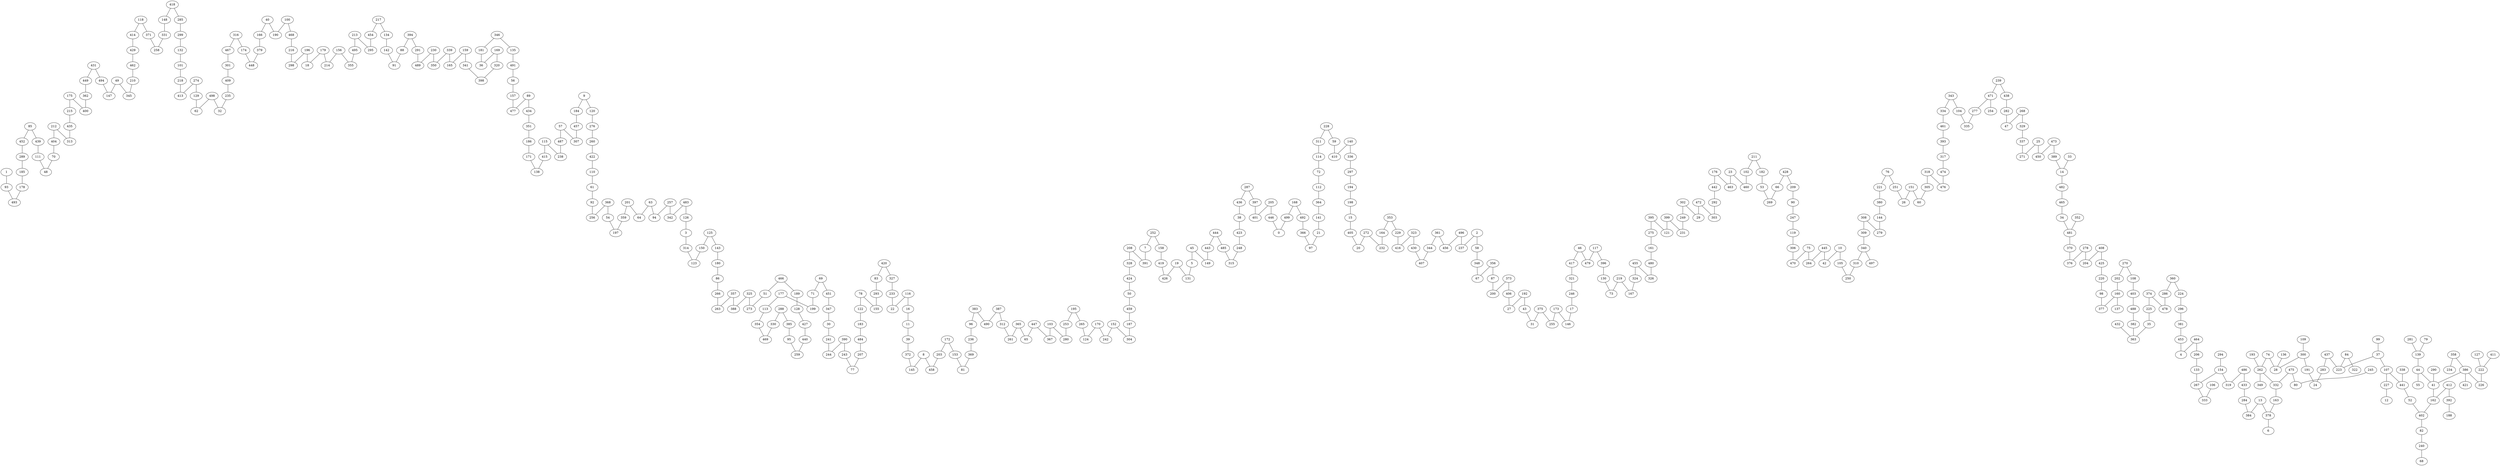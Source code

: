 strict graph G {
1;
93;
493;
178;
185;
289;
452;
85;
439;
111;
48;
70;
404;
212;
313;
435;
215;
175;
400;
362;
449;
431;
494;
147;
49;
345;
210;
462;
429;
414;
118;
371;
258;
331;
148;
418;
285;
299;
132;
101;
218;
413;
274;
129;
62;
498;
32;
235;
409;
301;
467;
316;
174;
448;
379;
166;
40;
190;
100;
468;
216;
298;
196;
18;
179;
214;
156;
355;
495;
213;
295;
454;
217;
134;
142;
91;
88;
394;
291;
489;
230;
350;
339;
165;
159;
341;
398;
320;
169;
36;
181;
346;
135;
491;
56;
157;
477;
89;
434;
351;
186;
171;
138;
415;
115;
238;
487;
57;
307;
457;
184;
9;
120;
276;
260;
422;
110;
61;
92;
256;
368;
54;
197;
359;
201;
64;
63;
94;
257;
342;
483;
126;
3;
314;
123;
150;
125;
143;
180;
86;
266;
263;
357;
388;
325;
273;
51;
466;
189;
128;
427;
440;
259;
95;
385;
288;
330;
469;
354;
113;
177;
199;
71;
69;
451;
347;
30;
241;
244;
390;
243;
77;
207;
484;
183;
122;
78;
155;
293;
83;
420;
327;
233;
22;
116;
16;
11;
39;
372;
145;
8;
458;
203;
172;
153;
81;
369;
236;
96;
383;
490;
387;
312;
261;
365;
65;
447;
367;
103;
280;
253;
195;
265;
124;
170;
242;
152;
304;
187;
459;
50;
424;
328;
208;
391;
7;
252;
158;
419;
426;
19;
131;
5;
45;
149;
443;
444;
485;
315;
248;
423;
38;
436;
287;
397;
401;
205;
446;
0;
499;
168;
492;
366;
97;
21;
141;
364;
112;
72;
114;
311;
228;
59;
410;
140;
336;
297;
194;
198;
15;
405;
20;
272;
232;
164;
353;
229;
416;
323;
430;
407;
344;
361;
456;
496;
237;
2;
58;
348;
67;
356;
87;
200;
373;
406;
27;
192;
43;
31;
375;
255;
173;
146;
17;
246;
321;
417;
46;
479;
117;
396;
130;
73;
219;
167;
324;
455;
326;
480;
161;
275;
395;
121;
399;
231;
249;
302;
29;
472;
303;
292;
442;
176;
463;
23;
460;
102;
211;
182;
53;
269;
66;
428;
209;
90;
247;
119;
306;
470;
75;
264;
445;
42;
10;
105;
250;
310;
340;
309;
308;
279;
144;
380;
221;
76;
251;
26;
151;
60;
305;
318;
476;
474;
317;
393;
461;
334;
343;
104;
335;
277;
471;
239;
438;
282;
47;
268;
329;
337;
271;
25;
450;
473;
389;
14;
33;
482;
465;
34;
481;
352;
370;
376;
278;
204;
408;
425;
220;
98;
377;
160;
202;
270;
108;
403;
488;
382;
363;
35;
225;
374;
478;
286;
360;
224;
296;
381;
453;
4;
464;
206;
133;
267;
154;
319;
486;
433;
284;
384;
13;
378;
163;
332;
262;
193;
349;
74;
28;
300;
191;
24;
283;
437;
223;
84;
322;
37;
107;
227;
12;
441;
52;
402;
162;
41;
386;
358;
234;
421;
226;
222;
127;
411;
44;
139;
281;
79;
55;
290;
412;
392;
188;
82;
240;
68;
338;
99;
109;
136;
475;
80;
245;
6;
294;
333;
106;
432;
137;
254;
497;
46 -- 417;
301 -- 409;
7 -- 391;
380 -- 144;
302 -- 249;
175 -- 215;
457 -- 307;
323 -- 416;
354 -- 469;
293 -- 155;
257 -- 94;
296 -- 381;
318 -- 305;
185 -- 178;
169 -- 320;
130 -- 73;
329 -- 337;
44 -- 55;
59 -- 410;
346 -- 181;
222 -- 226;
193 -- 262;
78 -- 122;
454 -- 295;
399 -- 121;
428 -- 66;
143 -- 180;
288 -- 385;
224 -- 296;
225 -- 35;
205 -- 446;
95 -- 259;
285 -- 299;
371 -- 258;
152 -- 304;
3 -- 314;
116 -- 16;
483 -- 126;
357 -- 388;
373 -- 406;
103 -- 367;
51 -- 273;
252 -- 158;
356 -- 67;
420 -- 327;
170 -- 124;
278 -- 204;
386 -- 41;
358 -- 386;
33 -- 14;
179 -- 18;
134 -- 142;
72 -- 112;
159 -- 341;
140 -- 336;
79 -- 139;
405 -- 20;
331 -- 258;
132 -- 101;
417 -- 321;
16 -- 11;
213 -- 295;
265 -- 124;
207 -- 77;
257 -- 342;
2 -- 237;
71 -- 199;
45 -- 5;
365 -- 261;
219 -- 73;
43 -- 31;
360 -- 286;
397 -- 401;
46 -- 479;
181 -- 36;
327 -- 233;
251 -- 26;
368 -- 256;
159 -- 165;
396 -- 130;
437 -- 283;
334 -- 461;
100 -- 190;
425 -- 220;
2 -- 58;
428 -- 209;
351 -- 186;
387 -- 312;
140 -- 410;
466 -- 189;
359 -- 197;
362 -- 400;
316 -- 467;
236 -- 369;
21 -- 97;
228 -- 59;
196 -- 298;
8 -- 145;
394 -- 291;
440 -- 259;
117 -- 479;
92 -- 256;
176 -- 463;
127 -- 222;
348 -- 67;
239 -- 438;
108 -- 403;
23 -- 460;
445 -- 264;
40 -- 166;
58 -- 348;
461 -- 393;
84 -- 223;
330 -- 469;
82 -- 240;
412 -- 162;
239 -- 471;
111 -- 48;
495 -- 355;
116 -- 22;
252 -- 7;
415 -- 138;
171 -- 138;
314 -- 123;
156 -- 214;
302 -- 29;
274 -- 413;
412 -- 392;
211 -- 102;
75 -- 470;
472 -- 303;
346 -- 135;
284 -- 384;
139 -- 44;
386 -- 421;
487 -- 238;
278 -- 376;
66 -- 269;
208 -- 328;
106 -- 333;
192 -- 27;
424 -- 50;
157 -- 477;
483 -- 342;
125 -- 143;
379 -- 448;
217 -- 134;
316 -- 174;
434 -- 351;
449 -- 362;
431 -- 494;
179 -- 214;
369 -- 81;
243 -- 77;
419 -- 426;
353 -- 164;
444 -- 443;
84 -- 322;
480 -- 326;
168 -- 499;
383 -- 96;
464 -- 4;
481 -- 370;
275 -- 161;
317 -- 474;
270 -- 108;
294 -- 154;
125 -- 150;
445 -- 42;
332 -- 163;
177 -- 113;
360 -- 224;
392 -- 188;
404 -- 70;
49 -- 345;
151 -- 26;
287 -- 436;
323 -- 430;
128 -- 427;
148 -- 331;
418 -- 285;
356 -- 87;
19 -- 131;
49 -- 147;
287 -- 397;
498 -- 62;
246 -- 17;
216 -- 298;
141 -- 21;
57 -- 487;
87 -- 200;
19 -- 426;
247 -- 119;
70 -- 48;
337 -- 271;
484 -- 207;
305 -- 60;
471 -- 277;
172 -- 203;
129 -- 62;
268 -- 329;
253 -- 280;
221 -- 380;
475 -- 332;
160 -- 377;
96 -- 236;
78 -- 155;
85 -- 439;
466 -- 51;
455 -- 324;
300 -- 28;
34 -- 481;
107 -- 227;
166 -- 379;
183 -- 484;
178 -- 493;
439 -- 111;
17 -- 146;
272 -- 20;
390 -- 244;
142 -- 91;
312 -- 261;
118 -- 371;
344 -- 407;
177 -- 199;
195 -- 253;
110 -- 61;
339 -- 350;
358 -- 234;
395 -- 121;
114 -- 72;
61 -- 92;
361 -- 456;
382 -- 363;
37 -- 107;
195 -- 265;
74 -- 262;
352 -- 481;
464 -- 206;
136 -- 28;
99 -- 37;
107 -- 441;
38 -- 423;
431 -- 449;
217 -- 454;
276 -- 260;
429 -- 462;
260 -- 422;
212 -- 404;
498 -- 32;
235 -- 32;
169 -- 36;
364 -- 141;
10 -- 105;
389 -- 14;
372 -- 145;
50 -- 459;
288 -- 330;
205 -- 401;
395 -- 275;
164 -- 232;
475 -- 80;
182 -- 53;
150 -- 123;
453 -- 4;
438 -- 282;
113 -- 354;
403 -- 488;
119 -- 306;
41 -- 162;
163 -- 378;
308 -- 279;
486 -- 433;
109 -- 300;
230 -- 489;
467 -- 301;
291 -- 489;
115 -- 415;
357 -- 263;
394 -- 88;
156 -- 355;
499 -- 0;
101 -- 218;
468 -- 216;
427 -- 440;
14 -- 482;
441 -- 52;
274 -- 129;
390 -- 243;
328 -- 424;
104 -- 335;
208 -- 391;
309 -- 340;
229 -- 416;
486 -- 319;
218 -- 413;
409 -- 235;
160 -- 137;
488 -- 382;
465 -- 34;
473 -- 450;
286 -- 478;
414 -- 429;
211 -- 182;
277 -- 335;
452 -- 289;
418 -- 148;
435 -- 313;
233 -- 22;
266 -- 263;
299 -- 132;
320 -- 398;
112 -- 364;
297 -- 194;
174 -- 448;
492 -- 366;
172 -- 153;
85 -- 452;
311 -- 114;
446 -- 0;
324 -- 167;
340 -- 310;
180 -- 86;
202 -- 160;
212 -- 313;
437 -- 223;
444 -- 485;
198 -- 15;
76 -- 221;
162 -- 402;
168 -- 492;
1 -- 93;
374 -- 225;
161 -- 480;
385 -- 95;
451 -- 347;
262 -- 349;
13 -- 384;
432 -- 363;
393 -- 317;
365 -- 65;
241 -- 244;
339 -- 165;
496 -- 456;
210 -- 345;
89 -- 477;
23 -- 463;
341 -- 398;
186 -- 171;
152 -- 242;
374 -- 478;
373 -- 200;
133 -- 267;
35 -- 363;
89 -- 434;
227 -- 12;
201 -- 64;
336 -- 297;
230 -- 350;
189 -- 128;
381 -- 453;
340 -- 497;
472 -- 29;
173 -- 146;
270 -- 202;
318 -- 476;
115 -- 238;
378 -- 6;
98 -- 377;
442 -- 292;
135 -- 491;
86 -- 266;
459 -- 187;
215 -- 435;
496 -- 237;
30 -- 241;
387 -- 490;
213 -- 495;
192 -- 43;
69 -- 451;
90 -- 247;
144 -- 279;
343 -- 334;
443 -- 149;
292 -- 303;
209 -- 90;
408 -- 204;
10 -- 42;
117 -- 396;
45 -- 149;
203 -- 458;
300 -- 191;
361 -- 344;
120 -- 276;
430 -- 407;
228 -- 311;
433 -- 284;
176 -- 442;
63 -- 94;
158 -- 419;
5 -- 131;
154 -- 267;
471 -- 254;
83 -- 293;
100 -- 468;
289 -- 185;
494 -- 147;
353 -- 229;
88 -- 91;
308 -- 309;
248 -- 315;
474 -- 476;
282 -- 47;
57 -- 307;
53 -- 269;
201 -- 359;
187 -- 304;
347 -- 30;
368 -- 54;
310 -- 250;
184 -- 457;
370 -- 376;
245 -- 80;
44 -- 41;
11 -- 39;
63 -- 64;
455 -- 326;
191 -- 24;
283 -- 24;
37 -- 223;
175 -- 400;
194 -- 198;
40 -- 190;
220 -- 98;
56 -- 157;
422 -- 110;
9 -- 120;
325 -- 273;
219 -- 167;
170 -- 242;
103 -- 280;
447 -- 65;
375 -- 255;
93 -- 493;
8 -- 458;
272 -- 232;
249 -- 231;
306 -- 470;
75 -- 264;
105 -- 250;
25 -- 271;
102 -- 460;
25 -- 450;
408 -- 425;
485 -- 315;
268 -- 47;
447 -- 367;
154 -- 319;
267 -- 333;
325 -- 388;
281 -- 139;
386 -- 226;
473 -- 389;
436 -- 38;
290 -- 41;
411 -- 222;
173 -- 255;
9 -- 184;
122 -- 183;
118 -- 414;
399 -- 231;
262 -- 332;
240 -- 68;
462 -- 210;
366 -- 97;
126 -- 3;
74 -- 28;
69 -- 71;
15 -- 405;
54 -- 197;
375 -- 31;
343 -- 104;
206 -- 133;
39 -- 372;
383 -- 490;
423 -- 248;
13 -- 378;
406 -- 27;
338 -- 441;
491 -- 56;
52 -- 402;
151 -- 60;
402 -- 82;
196 -- 18;
420 -- 83;
153 -- 81;
76 -- 251;
321 -- 246;
482 -- 465;
}
